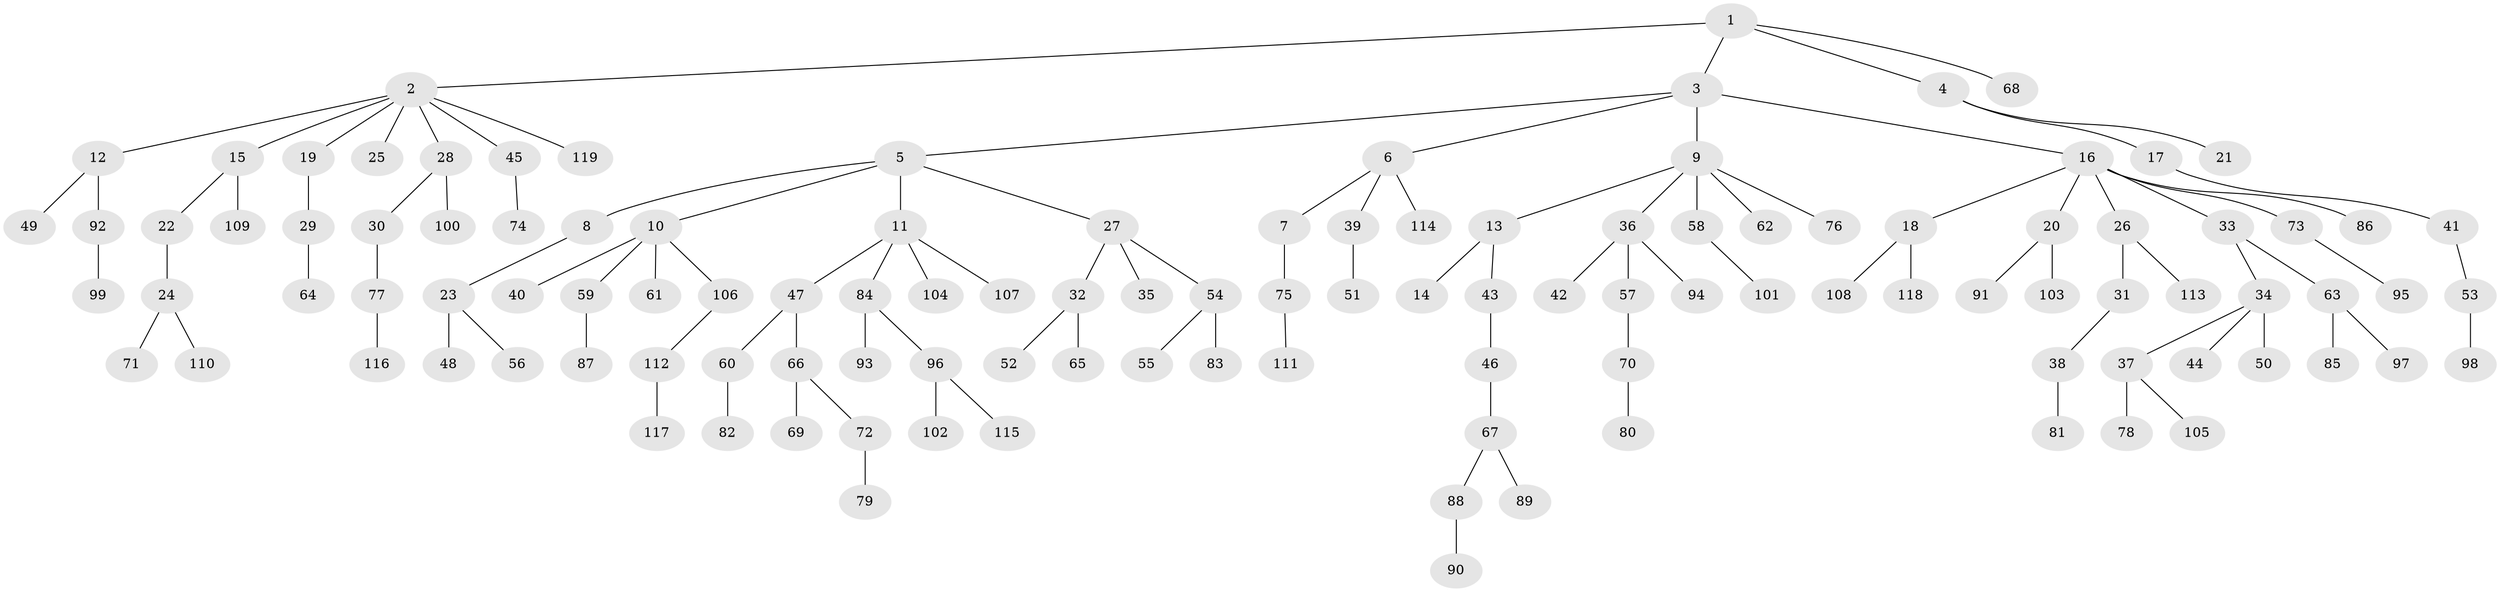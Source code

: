 // Generated by graph-tools (version 1.1) at 2025/26/03/09/25 03:26:23]
// undirected, 119 vertices, 118 edges
graph export_dot {
graph [start="1"]
  node [color=gray90,style=filled];
  1;
  2;
  3;
  4;
  5;
  6;
  7;
  8;
  9;
  10;
  11;
  12;
  13;
  14;
  15;
  16;
  17;
  18;
  19;
  20;
  21;
  22;
  23;
  24;
  25;
  26;
  27;
  28;
  29;
  30;
  31;
  32;
  33;
  34;
  35;
  36;
  37;
  38;
  39;
  40;
  41;
  42;
  43;
  44;
  45;
  46;
  47;
  48;
  49;
  50;
  51;
  52;
  53;
  54;
  55;
  56;
  57;
  58;
  59;
  60;
  61;
  62;
  63;
  64;
  65;
  66;
  67;
  68;
  69;
  70;
  71;
  72;
  73;
  74;
  75;
  76;
  77;
  78;
  79;
  80;
  81;
  82;
  83;
  84;
  85;
  86;
  87;
  88;
  89;
  90;
  91;
  92;
  93;
  94;
  95;
  96;
  97;
  98;
  99;
  100;
  101;
  102;
  103;
  104;
  105;
  106;
  107;
  108;
  109;
  110;
  111;
  112;
  113;
  114;
  115;
  116;
  117;
  118;
  119;
  1 -- 2;
  1 -- 3;
  1 -- 4;
  1 -- 68;
  2 -- 12;
  2 -- 15;
  2 -- 19;
  2 -- 25;
  2 -- 28;
  2 -- 45;
  2 -- 119;
  3 -- 5;
  3 -- 6;
  3 -- 9;
  3 -- 16;
  4 -- 17;
  4 -- 21;
  5 -- 8;
  5 -- 10;
  5 -- 11;
  5 -- 27;
  6 -- 7;
  6 -- 39;
  6 -- 114;
  7 -- 75;
  8 -- 23;
  9 -- 13;
  9 -- 36;
  9 -- 58;
  9 -- 62;
  9 -- 76;
  10 -- 40;
  10 -- 59;
  10 -- 61;
  10 -- 106;
  11 -- 47;
  11 -- 84;
  11 -- 104;
  11 -- 107;
  12 -- 49;
  12 -- 92;
  13 -- 14;
  13 -- 43;
  15 -- 22;
  15 -- 109;
  16 -- 18;
  16 -- 20;
  16 -- 26;
  16 -- 33;
  16 -- 73;
  16 -- 86;
  17 -- 41;
  18 -- 108;
  18 -- 118;
  19 -- 29;
  20 -- 91;
  20 -- 103;
  22 -- 24;
  23 -- 48;
  23 -- 56;
  24 -- 71;
  24 -- 110;
  26 -- 31;
  26 -- 113;
  27 -- 32;
  27 -- 35;
  27 -- 54;
  28 -- 30;
  28 -- 100;
  29 -- 64;
  30 -- 77;
  31 -- 38;
  32 -- 52;
  32 -- 65;
  33 -- 34;
  33 -- 63;
  34 -- 37;
  34 -- 44;
  34 -- 50;
  36 -- 42;
  36 -- 57;
  36 -- 94;
  37 -- 78;
  37 -- 105;
  38 -- 81;
  39 -- 51;
  41 -- 53;
  43 -- 46;
  45 -- 74;
  46 -- 67;
  47 -- 60;
  47 -- 66;
  53 -- 98;
  54 -- 55;
  54 -- 83;
  57 -- 70;
  58 -- 101;
  59 -- 87;
  60 -- 82;
  63 -- 85;
  63 -- 97;
  66 -- 69;
  66 -- 72;
  67 -- 88;
  67 -- 89;
  70 -- 80;
  72 -- 79;
  73 -- 95;
  75 -- 111;
  77 -- 116;
  84 -- 93;
  84 -- 96;
  88 -- 90;
  92 -- 99;
  96 -- 102;
  96 -- 115;
  106 -- 112;
  112 -- 117;
}
